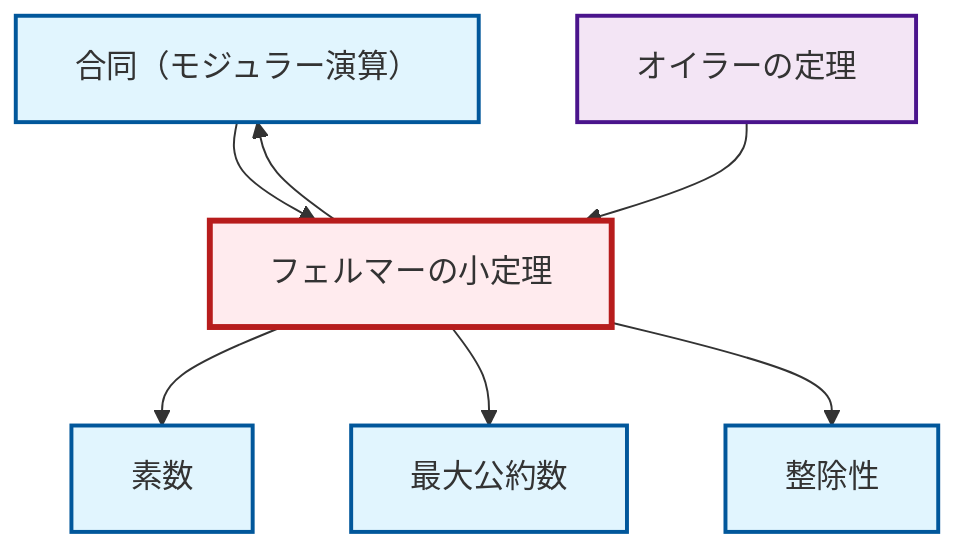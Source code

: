graph TD
    classDef definition fill:#e1f5fe,stroke:#01579b,stroke-width:2px
    classDef theorem fill:#f3e5f5,stroke:#4a148c,stroke-width:2px
    classDef axiom fill:#fff3e0,stroke:#e65100,stroke-width:2px
    classDef example fill:#e8f5e9,stroke:#1b5e20,stroke-width:2px
    classDef current fill:#ffebee,stroke:#b71c1c,stroke-width:3px
    def-congruence["合同（モジュラー演算）"]:::definition
    thm-euler["オイラーの定理"]:::theorem
    def-divisibility["整除性"]:::definition
    def-gcd["最大公約数"]:::definition
    thm-fermat-little["フェルマーの小定理"]:::theorem
    def-prime["素数"]:::definition
    thm-fermat-little --> def-prime
    thm-fermat-little --> def-congruence
    def-congruence --> thm-fermat-little
    thm-euler --> thm-fermat-little
    thm-fermat-little --> def-gcd
    thm-fermat-little --> def-divisibility
    class thm-fermat-little current
